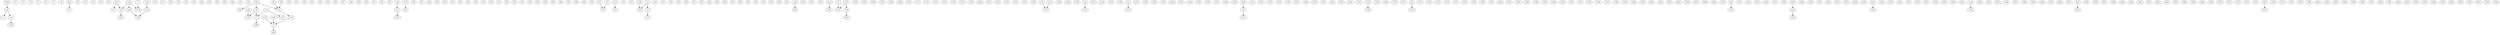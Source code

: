 strict digraph  {
c1;
c2;
c3;
c4;
c5;
c6;
c7;
c8;
c9;
c10;
c11;
c12;
c13;
c14;
c15;
c16;
c17;
c18;
c19;
c20;
c21;
c22;
c23;
c24;
c25;
c26;
c27;
c28;
c29;
c30;
c31;
c32;
c33;
c34;
c35;
c36;
c37;
c38;
c39;
c40;
c41;
c42;
c43;
c44;
c45;
c46;
c47;
c48;
c49;
c50;
c51;
c52;
c53;
c54;
c55;
c56;
c57;
c58;
c59;
c60;
c61;
c62;
c63;
c64;
c65;
c66;
c67;
c68;
c69;
c70;
c71;
c72;
c73;
c74;
c75;
c76;
c77;
c78;
c79;
c80;
c81;
c82;
c83;
c84;
c85;
c86;
c87;
c88;
c89;
c90;
c91;
c92;
c93;
c94;
c95;
c96;
c97;
c98;
c99;
c100;
c101;
c102;
c103;
c104;
c105;
c106;
c107;
c108;
c109;
c110;
c111;
c112;
c113;
c114;
c115;
c116;
c117;
c118;
c119;
c120;
c121;
c122;
c123;
c124;
c125;
c126;
c127;
c128;
c129;
c130;
c131;
c132;
c133;
c134;
c135;
c136;
c137;
c138;
c139;
c140;
c141;
c142;
c143;
c144;
c145;
c146;
c147;
c148;
c149;
c150;
c151;
c152;
c153;
c154;
c155;
c156;
c157;
c158;
c159;
c160;
c161;
c162;
c163;
c164;
c165;
c166;
c167;
c168;
c169;
c170;
c171;
c172;
c173;
c174;
c175;
c176;
c177;
c178;
c179;
c180;
c181;
c182;
c183;
c184;
c185;
c186;
c187;
c188;
c189;
c190;
c191;
c192;
c193;
c194;
c195;
c196;
c197;
c198;
c199;
c200;
c201;
c202;
c203;
c204;
c205;
c206;
c207;
c208;
c209;
c210;
c211;
c212;
c213;
c214;
c215;
c216;
c217;
c218;
c219;
c220;
c221;
c222;
c223;
c224;
c225;
c226;
c227;
c228;
c229;
c230;
c231;
c232;
c233;
c234;
c235;
c236;
c237;
c238;
c239;
c240;
c241;
c242;
c243;
c244;
c245;
c246;
c247;
c248;
c249;
c250;
c251;
c252;
c253;
c254;
c255;
c256;
c257;
c258;
c259;
c260;
c261;
c262;
c263;
c264;
c265;
c266;
c267;
c268;
c269;
c270;
c271;
c272;
c273;
c274;
c275;
c276;
c277;
c278;
c279;
c280;
c281;
c282;
c283;
c284;
c285;
c286;
c287;
c288;
c289;
c290;
c291;
c292;
c293;
c294;
c295;
c296;
c297;
c298;
c299;
c300;
c301;
c302;
c303;
v1;
v2;
v3;
v4;
v5;
v6;
v7;
v8;
v9;
v10;
v11;
v12;
v13;
co1;
co2;
co3;
co4;
co5;
co6;
co7;
co8;
co9;
co10;
co11;
co12;
co13;
co14;
co15;
co16;
co17;
co18;
co19;
co20;
co21;
co22;
co23;
co24;
co25;
co26;
co27;
co28;
co29;
c44 -> co1  [weight=1];
c60 -> v6  [weight=1];
c92 -> v6  [weight=1];
c132 -> co12  [weight=1];
c150 -> v10  [weight=1];
c155 -> v3  [weight=1];
c184 -> co6  [weight=1];
c187 -> v3  [weight=1];
c196 -> v3  [weight=1];
c226 -> co23  [weight=1];
v1 -> c118  [weight=1];
v2 -> c82  [weight=1];
v2 -> v5  [weight=1];
v3 -> c90  [weight=1];
v4 -> c221  [weight=1];
v5 -> c75  [weight=1];
v6 -> c187  [weight=1];
v7 -> c288  [weight=1];
v8 -> c167  [weight=1];
v8 -> v7  [weight=1];
v9 -> c114  [weight=1];
v10 -> c211  [weight=1];
v11 -> c161  [weight=1];
v11 -> v7  [weight=1];
v12 -> c292  [weight=1];
v13 -> c127  [weight=1];
co1 -> c231  [weight=1];
co2 -> c137  [weight=1];
co3 -> c71  [weight=1];
co4 -> c131  [weight=1];
co5 -> c172  [weight=1];
co6 -> c1  [weight=1];
co6 -> v12  [weight=1];
co7 -> c71  [weight=1];
co8 -> c212  [weight=1];
co9 -> c103  [weight=1];
co10 -> c275  [weight=1];
co11 -> c15  [weight=1];
co11 -> v4  [weight=1];
co12 -> c94  [weight=1];
co13 -> c72  [weight=1];
co14 -> c166  [weight=1];
co15 -> c127  [weight=1];
co16 -> c118  [weight=1];
co16 -> v4  [weight=1];
co16 -> co26  [weight=1];
co17 -> c114  [weight=1];
co17 -> co9  [weight=1];
co18 -> c242  [weight=1];
co19 -> c45  [weight=1];
co20 -> c9  [weight=1];
co21 -> c102  [weight=1];
co22 -> c98  [weight=1];
co23 -> c219  [weight=1];
co24 -> c254  [weight=1];
co25 -> c167  [weight=1];
co26 -> c94  [weight=1];
co27 -> c230  [weight=1];
co28 -> c82  [weight=1];
co29 -> c29  [weight=1];
co29 -> v8  [weight=1];
co29 -> v6  [weight=1];
}
